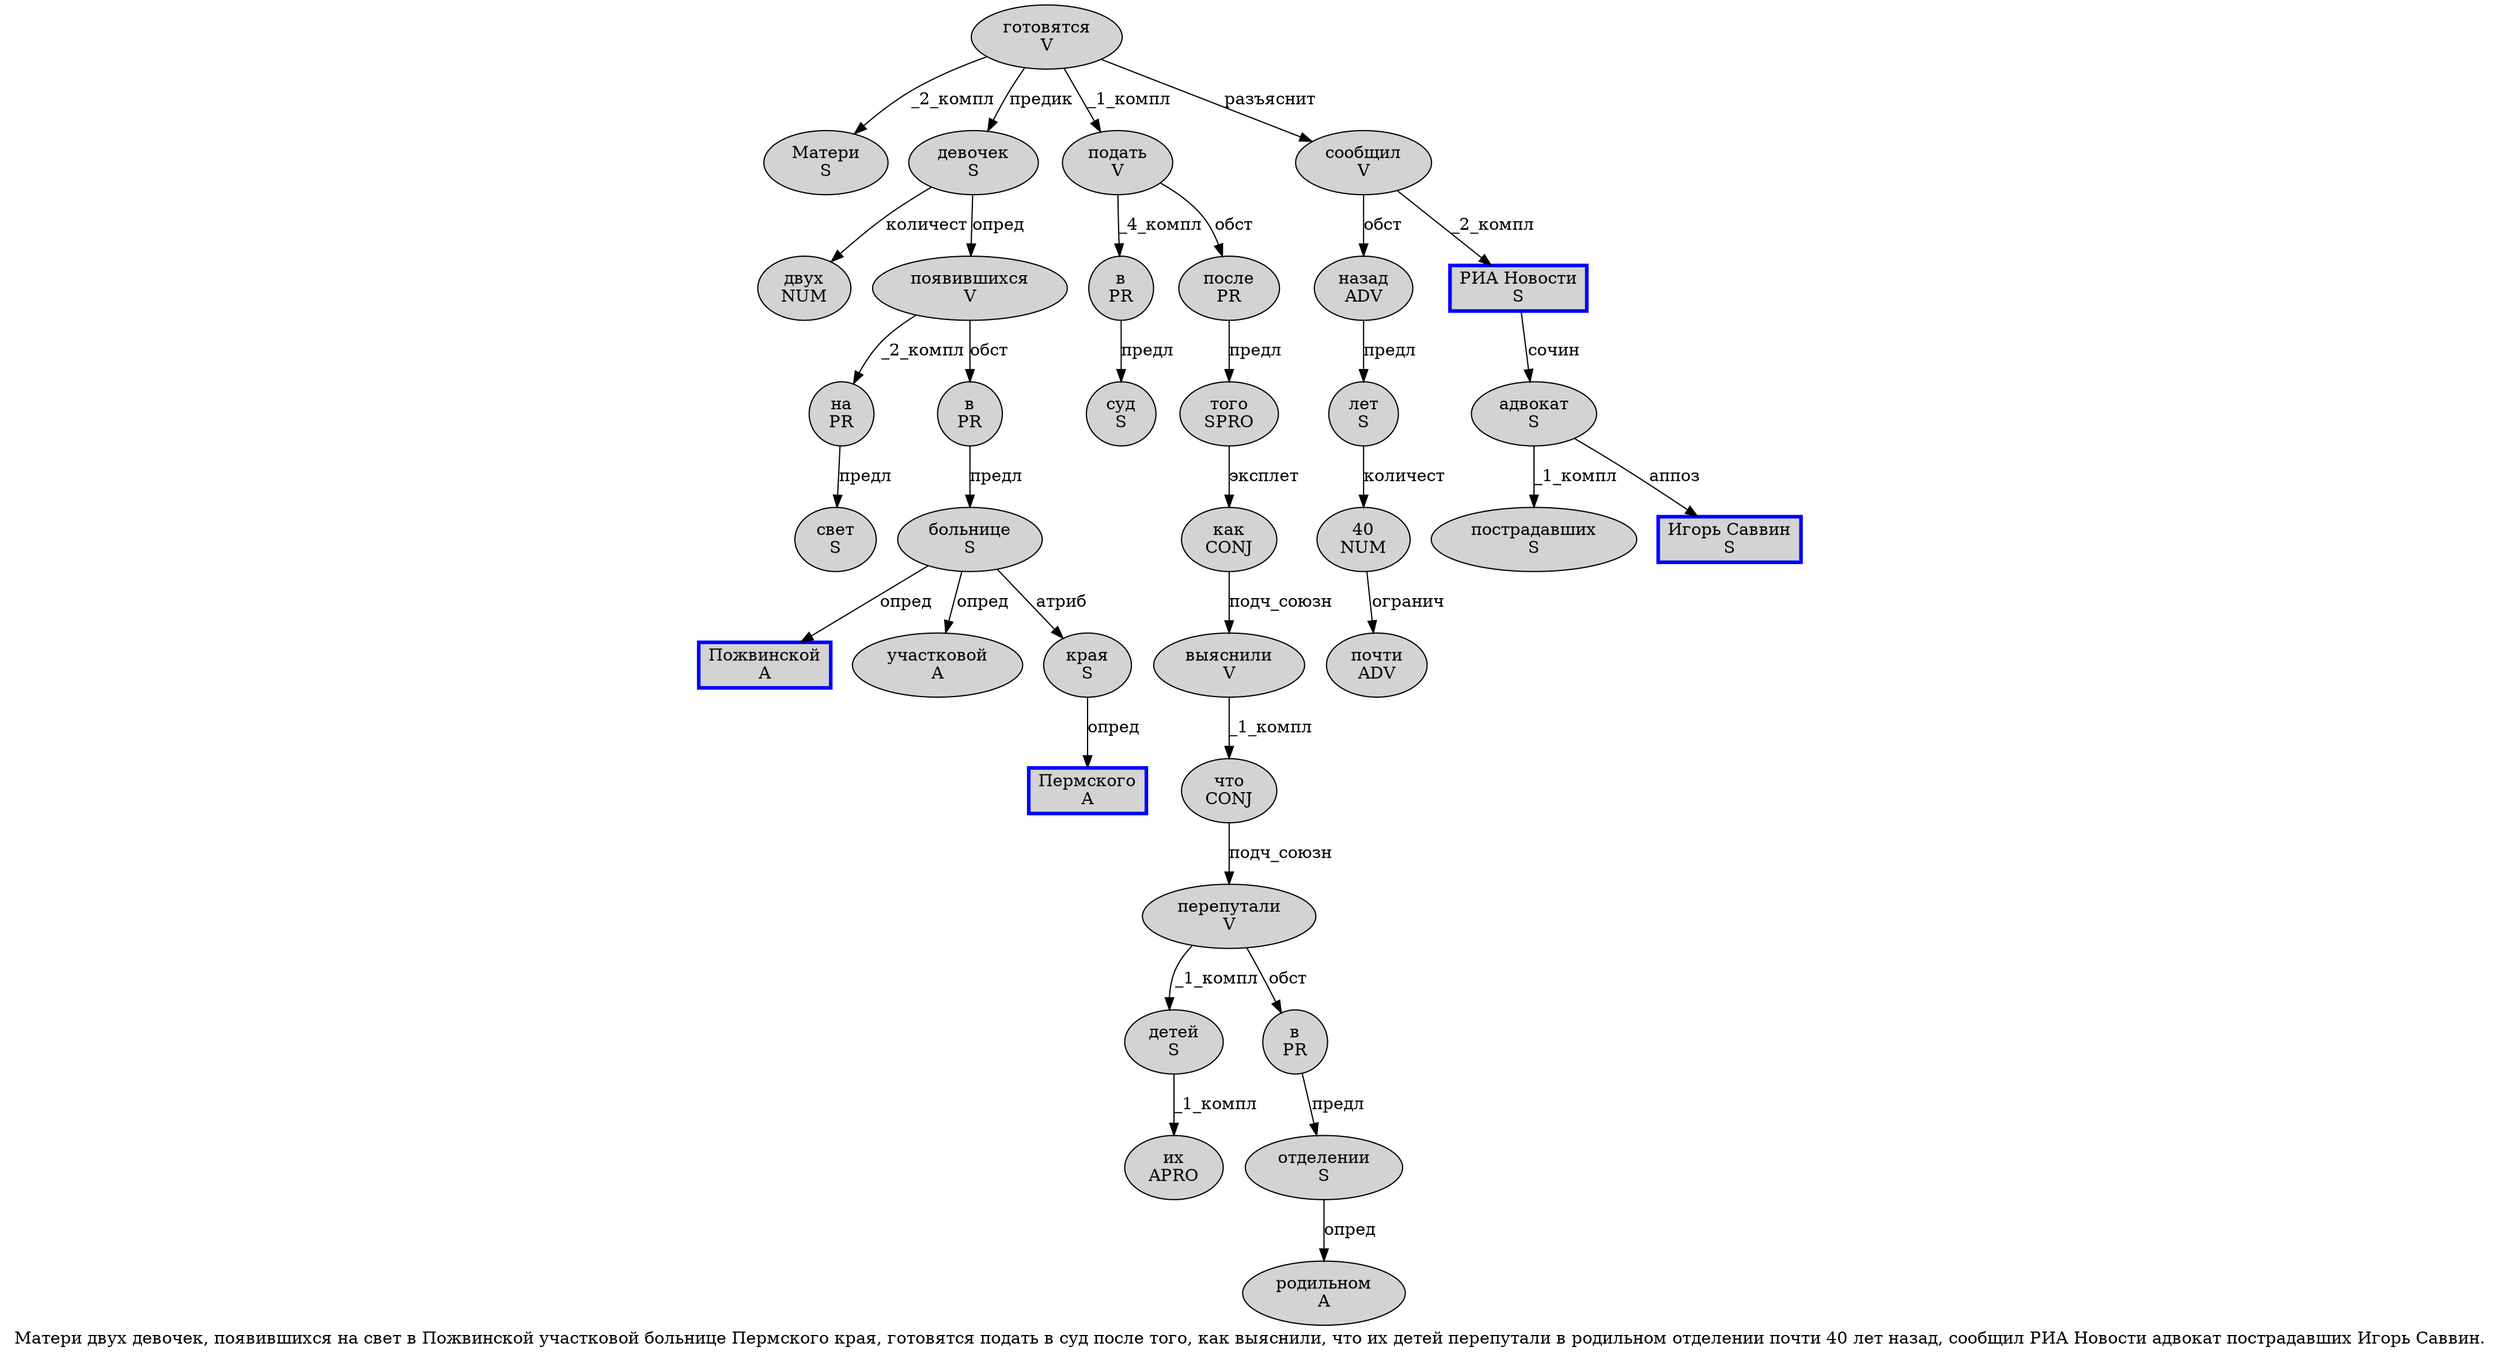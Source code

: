 digraph SENTENCE_604 {
	graph [label="Матери двух девочек, появившихся на свет в Пожвинской участковой больнице Пермского края, готовятся подать в суд после того, как выяснили, что их детей перепутали в родильном отделении почти 40 лет назад, сообщил РИА Новости адвокат пострадавших Игорь Саввин."]
	node [style=filled]
		0 [label="Матери
S" color="" fillcolor=lightgray penwidth=1 shape=ellipse]
		1 [label="двух
NUM" color="" fillcolor=lightgray penwidth=1 shape=ellipse]
		2 [label="девочек
S" color="" fillcolor=lightgray penwidth=1 shape=ellipse]
		4 [label="появившихся
V" color="" fillcolor=lightgray penwidth=1 shape=ellipse]
		5 [label="на
PR" color="" fillcolor=lightgray penwidth=1 shape=ellipse]
		6 [label="свет
S" color="" fillcolor=lightgray penwidth=1 shape=ellipse]
		7 [label="в
PR" color="" fillcolor=lightgray penwidth=1 shape=ellipse]
		8 [label="Пожвинской
A" color=blue fillcolor=lightgray penwidth=3 shape=box]
		9 [label="участковой
A" color="" fillcolor=lightgray penwidth=1 shape=ellipse]
		10 [label="больнице
S" color="" fillcolor=lightgray penwidth=1 shape=ellipse]
		11 [label="Пермского
A" color=blue fillcolor=lightgray penwidth=3 shape=box]
		12 [label="края
S" color="" fillcolor=lightgray penwidth=1 shape=ellipse]
		14 [label="готовятся
V" color="" fillcolor=lightgray penwidth=1 shape=ellipse]
		15 [label="подать
V" color="" fillcolor=lightgray penwidth=1 shape=ellipse]
		16 [label="в
PR" color="" fillcolor=lightgray penwidth=1 shape=ellipse]
		17 [label="суд
S" color="" fillcolor=lightgray penwidth=1 shape=ellipse]
		18 [label="после
PR" color="" fillcolor=lightgray penwidth=1 shape=ellipse]
		19 [label="того
SPRO" color="" fillcolor=lightgray penwidth=1 shape=ellipse]
		21 [label="как
CONJ" color="" fillcolor=lightgray penwidth=1 shape=ellipse]
		22 [label="выяснили
V" color="" fillcolor=lightgray penwidth=1 shape=ellipse]
		24 [label="что
CONJ" color="" fillcolor=lightgray penwidth=1 shape=ellipse]
		25 [label="их
APRO" color="" fillcolor=lightgray penwidth=1 shape=ellipse]
		26 [label="детей
S" color="" fillcolor=lightgray penwidth=1 shape=ellipse]
		27 [label="перепутали
V" color="" fillcolor=lightgray penwidth=1 shape=ellipse]
		28 [label="в
PR" color="" fillcolor=lightgray penwidth=1 shape=ellipse]
		29 [label="родильном
A" color="" fillcolor=lightgray penwidth=1 shape=ellipse]
		30 [label="отделении
S" color="" fillcolor=lightgray penwidth=1 shape=ellipse]
		31 [label="почти
ADV" color="" fillcolor=lightgray penwidth=1 shape=ellipse]
		32 [label="40
NUM" color="" fillcolor=lightgray penwidth=1 shape=ellipse]
		33 [label="лет
S" color="" fillcolor=lightgray penwidth=1 shape=ellipse]
		34 [label="назад
ADV" color="" fillcolor=lightgray penwidth=1 shape=ellipse]
		36 [label="сообщил
V" color="" fillcolor=lightgray penwidth=1 shape=ellipse]
		37 [label="РИА Новости
S" color=blue fillcolor=lightgray penwidth=3 shape=box]
		38 [label="адвокат
S" color="" fillcolor=lightgray penwidth=1 shape=ellipse]
		39 [label="пострадавших
S" color="" fillcolor=lightgray penwidth=1 shape=ellipse]
		40 [label="Игорь Саввин
S" color=blue fillcolor=lightgray penwidth=3 shape=box]
			37 -> 38 [label="сочин"]
			32 -> 31 [label="огранич"]
			15 -> 16 [label="_4_компл"]
			15 -> 18 [label="обст"]
			24 -> 27 [label="подч_союзн"]
			14 -> 0 [label="_2_компл"]
			14 -> 2 [label="предик"]
			14 -> 15 [label="_1_компл"]
			14 -> 36 [label="разъяснит"]
			12 -> 11 [label="опред"]
			5 -> 6 [label="предл"]
			18 -> 19 [label="предл"]
			4 -> 5 [label="_2_компл"]
			4 -> 7 [label="обст"]
			38 -> 39 [label="_1_компл"]
			38 -> 40 [label="аппоз"]
			16 -> 17 [label="предл"]
			10 -> 8 [label="опред"]
			10 -> 9 [label="опред"]
			10 -> 12 [label="атриб"]
			21 -> 22 [label="подч_союзн"]
			7 -> 10 [label="предл"]
			34 -> 33 [label="предл"]
			22 -> 24 [label="_1_компл"]
			28 -> 30 [label="предл"]
			19 -> 21 [label="эксплет"]
			30 -> 29 [label="опред"]
			2 -> 1 [label="количест"]
			2 -> 4 [label="опред"]
			33 -> 32 [label="количест"]
			36 -> 34 [label="обст"]
			36 -> 37 [label="_2_компл"]
			26 -> 25 [label="_1_компл"]
			27 -> 26 [label="_1_компл"]
			27 -> 28 [label="обст"]
}